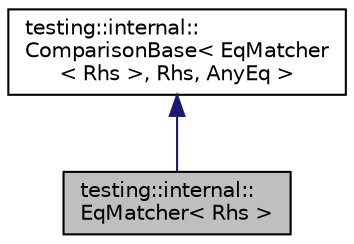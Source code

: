 digraph "testing::internal::EqMatcher&lt; Rhs &gt;"
{
  edge [fontname="Helvetica",fontsize="10",labelfontname="Helvetica",labelfontsize="10"];
  node [fontname="Helvetica",fontsize="10",shape=record];
  Node2 [label="testing::internal::\lEqMatcher\< Rhs \>",height=0.2,width=0.4,color="black", fillcolor="grey75", style="filled", fontcolor="black"];
  Node3 -> Node2 [dir="back",color="midnightblue",fontsize="10",style="solid",fontname="Helvetica"];
  Node3 [label="testing::internal::\lComparisonBase\< EqMatcher\l\< Rhs \>, Rhs, AnyEq \>",height=0.2,width=0.4,color="black", fillcolor="white", style="filled",URL="$classtesting_1_1internal_1_1ComparisonBase.html"];
}
